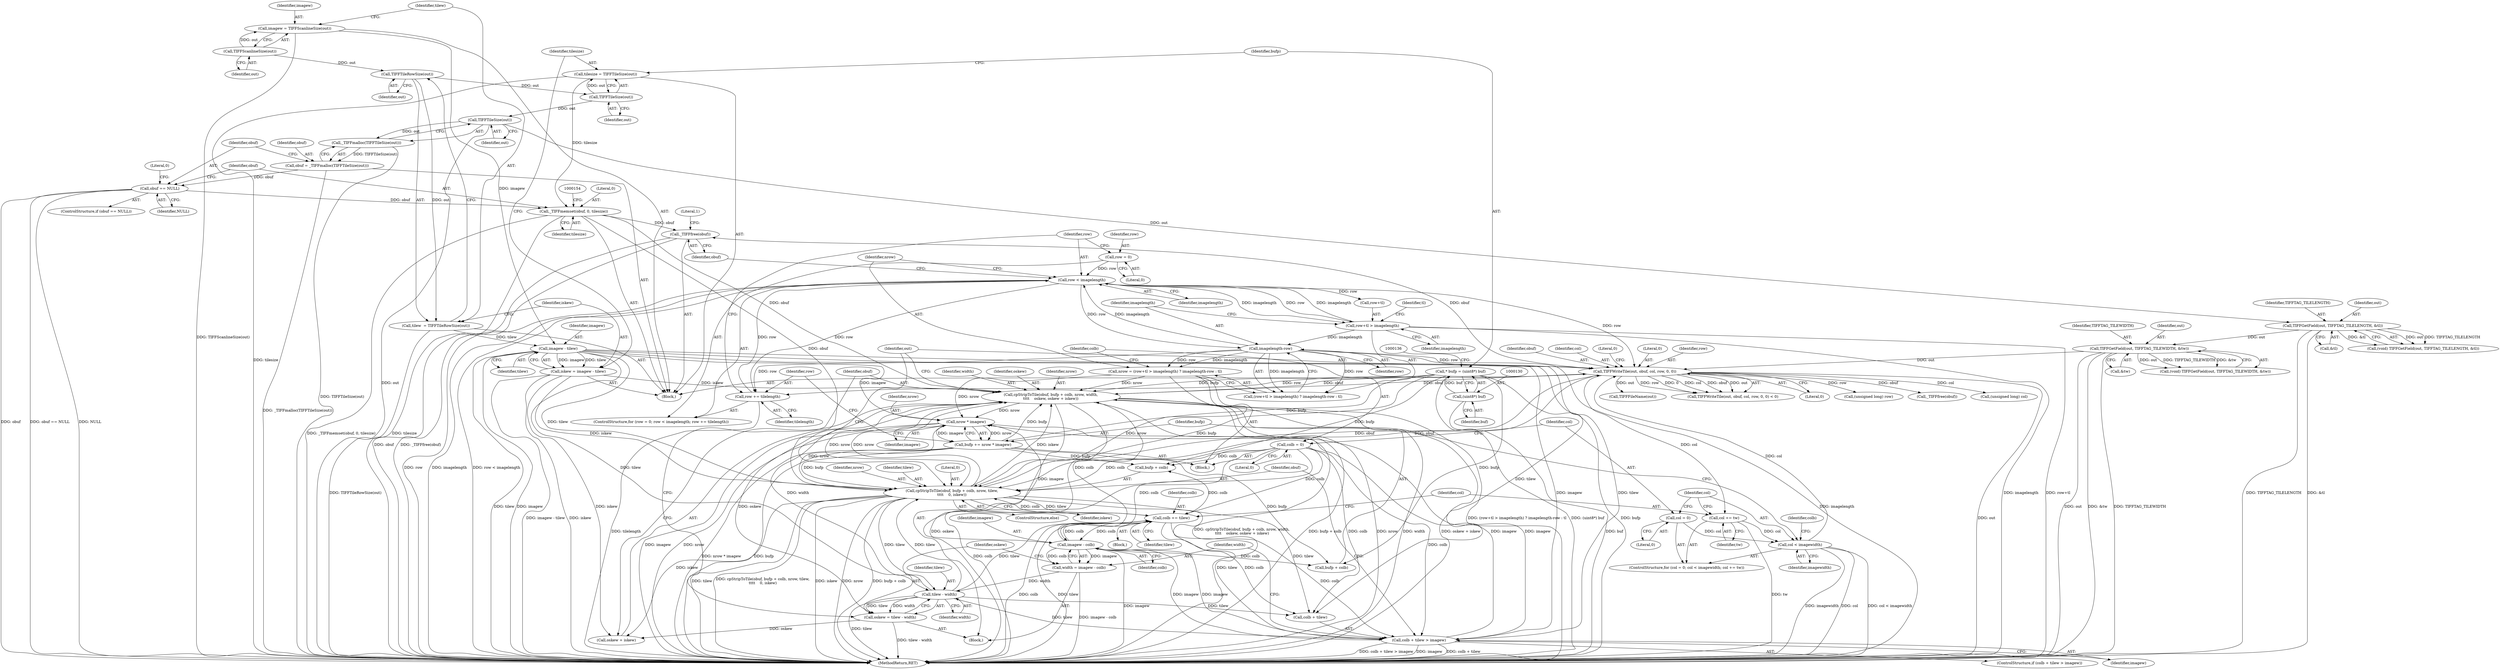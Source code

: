 digraph "1_libtiff_5ad9d8016fbb60109302d558f7edb2cb2a3bb8e3_0@API" {
"1000280" [label="(Call,_TIFFfree(obuf))"];
"1000249" [label="(Call,TIFFWriteTile(out, obuf, col, row, 0, 0))"];
"1000162" [label="(Call,TIFFGetField(out, TIFFTAG_TILEWIDTH, &tw))"];
"1000155" [label="(Call,TIFFGetField(out, TIFFTAG_TILELENGTH, &tl))"];
"1000141" [label="(Call,TIFFTileSize(out))"];
"1000123" [label="(Call,TIFFTileSize(out))"];
"1000112" [label="(Call,TIFFTileRowSize(out))"];
"1000107" [label="(Call,TIFFScanlineSize(out))"];
"1000226" [label="(Call,cpStripToTile(obuf, bufp + colb, nrow, width,\n\t\t\t\t    oskew, oskew + iskew))"];
"1000149" [label="(Call,_TIFFmemset(obuf, 0, tilesize))"];
"1000144" [label="(Call,obuf == NULL)"];
"1000138" [label="(Call,obuf = _TIFFmalloc(TIFFTileSize(out)))"];
"1000140" [label="(Call,_TIFFmalloc(TIFFTileSize(out)))"];
"1000121" [label="(Call,tilesize = TIFFTileSize(out))"];
"1000275" [label="(Call,bufp += nrow * imagew)"];
"1000277" [label="(Call,nrow * imagew)"];
"1000179" [label="(Call,nrow = (row+tl > imagelength) ? imagelength-row : tl)"];
"1000187" [label="(Call,imagelength-row)"];
"1000182" [label="(Call,row+tl > imagelength)"];
"1000171" [label="(Call,row < imagelength)"];
"1000168" [label="(Call,row = 0)"];
"1000174" [label="(Call,row += tilelength)"];
"1000238" [label="(Call,cpStripToTile(obuf, bufp + colb, nrow, tilew,\n\t\t\t\t    0, iskew))"];
"1000127" [label="(Call,* bufp = (uint8*) buf)"];
"1000129" [label="(Call,(uint8*) buf)"];
"1000272" [label="(Call,colb += tilew)"];
"1000223" [label="(Call,tilew - width)"];
"1000117" [label="(Call,imagew - tilew)"];
"1000105" [label="(Call,imagew = TIFFScanlineSize(out))"];
"1000110" [label="(Call,tilew  = TIFFTileRowSize(out))"];
"1000215" [label="(Call,width = imagew - colb)"];
"1000217" [label="(Call,imagew - colb)"];
"1000208" [label="(Call,colb + tilew > imagew)"];
"1000192" [label="(Call,colb = 0)"];
"1000115" [label="(Call,iskew = imagew - tilew)"];
"1000221" [label="(Call,oskew = tilew - width)"];
"1000200" [label="(Call,col < imagewidth)"];
"1000203" [label="(Call,col += tw)"];
"1000197" [label="(Call,col = 0)"];
"1000232" [label="(Identifier,width)"];
"1000217" [label="(Call,imagew - colb)"];
"1000139" [label="(Identifier,obuf)"];
"1000177" [label="(Block,)"];
"1000115" [label="(Call,iskew = imagew - tilew)"];
"1000181" [label="(Call,(row+tl > imagelength) ? imagelength-row : tl)"];
"1000127" [label="(Call,* bufp = (uint8*) buf)"];
"1000272" [label="(Call,colb += tilew)"];
"1000113" [label="(Identifier,out)"];
"1000201" [label="(Identifier,col)"];
"1000149" [label="(Call,_TIFFmemset(obuf, 0, tilesize))"];
"1000268" [label="(Call,_TIFFfree(obuf))"];
"1000206" [label="(Block,)"];
"1000234" [label="(Call,oskew + iskew)"];
"1000209" [label="(Call,colb + tilew)"];
"1000182" [label="(Call,row+tl > imagelength)"];
"1000262" [label="(Call,(unsigned long) col)"];
"1000157" [label="(Identifier,TIFFTAG_TILELENGTH)"];
"1000259" [label="(Call,TIFFFileName(out))"];
"1000131" [label="(Identifier,buf)"];
"1000253" [label="(Identifier,row)"];
"1000248" [label="(Call,TIFFWriteTile(out, obuf, col, row, 0, 0) < 0)"];
"1000221" [label="(Call,oskew = tilew - width)"];
"1000277" [label="(Call,nrow * imagew)"];
"1000219" [label="(Identifier,colb)"];
"1000158" [label="(Call,&tl)"];
"1000199" [label="(Literal,0)"];
"1000239" [label="(Identifier,obuf)"];
"1000183" [label="(Call,row+tl)"];
"1000204" [label="(Identifier,col)"];
"1000238" [label="(Call,cpStripToTile(obuf, bufp + colb, nrow, tilew,\n\t\t\t\t    0, iskew))"];
"1000144" [label="(Call,obuf == NULL)"];
"1000146" [label="(Identifier,NULL)"];
"1000226" [label="(Call,cpStripToTile(obuf, bufp + colb, nrow, width,\n\t\t\t\t    oskew, oskew + iskew))"];
"1000110" [label="(Call,tilew  = TIFFTileRowSize(out))"];
"1000245" [label="(Literal,0)"];
"1000243" [label="(Identifier,nrow)"];
"1000203" [label="(Call,col += tw)"];
"1000233" [label="(Identifier,oskew)"];
"1000196" [label="(ControlStructure,for (col = 0; col < imagewidth; col += tw))"];
"1000255" [label="(Literal,0)"];
"1000187" [label="(Call,imagelength-row)"];
"1000119" [label="(Identifier,tilew)"];
"1000265" [label="(Call,(unsigned long) row)"];
"1000228" [label="(Call,bufp + colb)"];
"1000225" [label="(Identifier,width)"];
"1000190" [label="(Identifier,tl)"];
"1000251" [label="(Identifier,obuf)"];
"1000160" [label="(Call,(void) TIFFGetField(out, TIFFTAG_TILEWIDTH, &tw))"];
"1000129" [label="(Call,(uint8*) buf)"];
"1000174" [label="(Call,row += tilelength)"];
"1000153" [label="(Call,(void) TIFFGetField(out, TIFFTAG_TILELENGTH, &tl))"];
"1000167" [label="(ControlStructure,for (row = 0; row < imagelength; row += tilelength))"];
"1000223" [label="(Call,tilew - width)"];
"1000240" [label="(Call,bufp + colb)"];
"1000170" [label="(Literal,0)"];
"1000168" [label="(Call,row = 0)"];
"1000215" [label="(Call,width = imagew - colb)"];
"1000107" [label="(Call,TIFFScanlineSize(out))"];
"1000188" [label="(Identifier,imagelength)"];
"1000180" [label="(Identifier,nrow)"];
"1000106" [label="(Identifier,imagew)"];
"1000208" [label="(Call,colb + tilew > imagew)"];
"1000275" [label="(Call,bufp += nrow * imagew)"];
"1000252" [label="(Identifier,col)"];
"1000218" [label="(Identifier,imagew)"];
"1000112" [label="(Call,TIFFTileRowSize(out))"];
"1000193" [label="(Identifier,colb)"];
"1000279" [label="(Identifier,imagew)"];
"1000155" [label="(Call,TIFFGetField(out, TIFFTAG_TILELENGTH, &tl))"];
"1000213" [label="(Block,)"];
"1000118" [label="(Identifier,imagew)"];
"1000111" [label="(Identifier,tilew)"];
"1000145" [label="(Identifier,obuf)"];
"1000123" [label="(Call,TIFFTileSize(out))"];
"1000283" [label="(Literal,1)"];
"1000281" [label="(Identifier,obuf)"];
"1000200" [label="(Call,col < imagewidth)"];
"1000162" [label="(Call,TIFFGetField(out, TIFFTAG_TILEWIDTH, &tw))"];
"1000210" [label="(Identifier,colb)"];
"1000276" [label="(Identifier,bufp)"];
"1000117" [label="(Call,imagew - tilew)"];
"1000212" [label="(Identifier,imagew)"];
"1000152" [label="(Identifier,tilesize)"];
"1000273" [label="(Identifier,colb)"];
"1000164" [label="(Identifier,TIFFTAG_TILEWIDTH)"];
"1000205" [label="(Identifier,tw)"];
"1000140" [label="(Call,_TIFFmalloc(TIFFTileSize(out)))"];
"1000192" [label="(Call,colb = 0)"];
"1000124" [label="(Identifier,out)"];
"1000179" [label="(Call,nrow = (row+tl > imagelength) ? imagelength-row : tl)"];
"1000169" [label="(Identifier,row)"];
"1000222" [label="(Identifier,oskew)"];
"1000194" [label="(Literal,0)"];
"1000216" [label="(Identifier,width)"];
"1000207" [label="(ControlStructure,if (colb + tilew > imagew))"];
"1000128" [label="(Identifier,bufp)"];
"1000103" [label="(Block,)"];
"1000278" [label="(Identifier,nrow)"];
"1000175" [label="(Identifier,row)"];
"1000250" [label="(Identifier,out)"];
"1000280" [label="(Call,_TIFFfree(obuf))"];
"1000227" [label="(Identifier,obuf)"];
"1000224" [label="(Identifier,tilew)"];
"1000186" [label="(Identifier,imagelength)"];
"1000138" [label="(Call,obuf = _TIFFmalloc(TIFFTileSize(out)))"];
"1000116" [label="(Identifier,iskew)"];
"1000256" [label="(Literal,0)"];
"1000171" [label="(Call,row < imagelength)"];
"1000156" [label="(Identifier,out)"];
"1000237" [label="(ControlStructure,else)"];
"1000121" [label="(Call,tilesize = TIFFTileSize(out))"];
"1000202" [label="(Identifier,imagewidth)"];
"1000173" [label="(Identifier,imagelength)"];
"1000172" [label="(Identifier,row)"];
"1000246" [label="(Identifier,iskew)"];
"1000198" [label="(Identifier,col)"];
"1000122" [label="(Identifier,tilesize)"];
"1000141" [label="(Call,TIFFTileSize(out))"];
"1000163" [label="(Identifier,out)"];
"1000244" [label="(Identifier,tilew)"];
"1000148" [label="(Literal,0)"];
"1000176" [label="(Identifier,tilelength)"];
"1000197" [label="(Call,col = 0)"];
"1000105" [label="(Call,imagew = TIFFScanlineSize(out))"];
"1000284" [label="(MethodReturn,RET)"];
"1000231" [label="(Identifier,nrow)"];
"1000189" [label="(Identifier,row)"];
"1000151" [label="(Literal,0)"];
"1000142" [label="(Identifier,out)"];
"1000249" [label="(Call,TIFFWriteTile(out, obuf, col, row, 0, 0))"];
"1000143" [label="(ControlStructure,if (obuf == NULL))"];
"1000165" [label="(Call,&tw)"];
"1000108" [label="(Identifier,out)"];
"1000150" [label="(Identifier,obuf)"];
"1000254" [label="(Literal,0)"];
"1000274" [label="(Identifier,tilew)"];
"1000280" -> "1000103"  [label="AST: "];
"1000280" -> "1000281"  [label="CFG: "];
"1000281" -> "1000280"  [label="AST: "];
"1000283" -> "1000280"  [label="CFG: "];
"1000280" -> "1000284"  [label="DDG: _TIFFfree(obuf)"];
"1000280" -> "1000284"  [label="DDG: obuf"];
"1000249" -> "1000280"  [label="DDG: obuf"];
"1000149" -> "1000280"  [label="DDG: obuf"];
"1000249" -> "1000248"  [label="AST: "];
"1000249" -> "1000255"  [label="CFG: "];
"1000250" -> "1000249"  [label="AST: "];
"1000251" -> "1000249"  [label="AST: "];
"1000252" -> "1000249"  [label="AST: "];
"1000253" -> "1000249"  [label="AST: "];
"1000254" -> "1000249"  [label="AST: "];
"1000255" -> "1000249"  [label="AST: "];
"1000256" -> "1000249"  [label="CFG: "];
"1000249" -> "1000284"  [label="DDG: out"];
"1000249" -> "1000174"  [label="DDG: row"];
"1000249" -> "1000203"  [label="DDG: col"];
"1000249" -> "1000226"  [label="DDG: obuf"];
"1000249" -> "1000238"  [label="DDG: obuf"];
"1000249" -> "1000248"  [label="DDG: row"];
"1000249" -> "1000248"  [label="DDG: 0"];
"1000249" -> "1000248"  [label="DDG: col"];
"1000249" -> "1000248"  [label="DDG: obuf"];
"1000249" -> "1000248"  [label="DDG: out"];
"1000162" -> "1000249"  [label="DDG: out"];
"1000226" -> "1000249"  [label="DDG: obuf"];
"1000238" -> "1000249"  [label="DDG: obuf"];
"1000200" -> "1000249"  [label="DDG: col"];
"1000187" -> "1000249"  [label="DDG: row"];
"1000171" -> "1000249"  [label="DDG: row"];
"1000249" -> "1000259"  [label="DDG: out"];
"1000249" -> "1000262"  [label="DDG: col"];
"1000249" -> "1000265"  [label="DDG: row"];
"1000249" -> "1000268"  [label="DDG: obuf"];
"1000162" -> "1000160"  [label="AST: "];
"1000162" -> "1000165"  [label="CFG: "];
"1000163" -> "1000162"  [label="AST: "];
"1000164" -> "1000162"  [label="AST: "];
"1000165" -> "1000162"  [label="AST: "];
"1000160" -> "1000162"  [label="CFG: "];
"1000162" -> "1000284"  [label="DDG: TIFFTAG_TILEWIDTH"];
"1000162" -> "1000284"  [label="DDG: out"];
"1000162" -> "1000284"  [label="DDG: &tw"];
"1000162" -> "1000160"  [label="DDG: out"];
"1000162" -> "1000160"  [label="DDG: TIFFTAG_TILEWIDTH"];
"1000162" -> "1000160"  [label="DDG: &tw"];
"1000155" -> "1000162"  [label="DDG: out"];
"1000155" -> "1000153"  [label="AST: "];
"1000155" -> "1000158"  [label="CFG: "];
"1000156" -> "1000155"  [label="AST: "];
"1000157" -> "1000155"  [label="AST: "];
"1000158" -> "1000155"  [label="AST: "];
"1000153" -> "1000155"  [label="CFG: "];
"1000155" -> "1000284"  [label="DDG: TIFFTAG_TILELENGTH"];
"1000155" -> "1000284"  [label="DDG: &tl"];
"1000155" -> "1000153"  [label="DDG: out"];
"1000155" -> "1000153"  [label="DDG: TIFFTAG_TILELENGTH"];
"1000155" -> "1000153"  [label="DDG: &tl"];
"1000141" -> "1000155"  [label="DDG: out"];
"1000141" -> "1000140"  [label="AST: "];
"1000141" -> "1000142"  [label="CFG: "];
"1000142" -> "1000141"  [label="AST: "];
"1000140" -> "1000141"  [label="CFG: "];
"1000141" -> "1000284"  [label="DDG: out"];
"1000141" -> "1000140"  [label="DDG: out"];
"1000123" -> "1000141"  [label="DDG: out"];
"1000123" -> "1000121"  [label="AST: "];
"1000123" -> "1000124"  [label="CFG: "];
"1000124" -> "1000123"  [label="AST: "];
"1000121" -> "1000123"  [label="CFG: "];
"1000123" -> "1000121"  [label="DDG: out"];
"1000112" -> "1000123"  [label="DDG: out"];
"1000112" -> "1000110"  [label="AST: "];
"1000112" -> "1000113"  [label="CFG: "];
"1000113" -> "1000112"  [label="AST: "];
"1000110" -> "1000112"  [label="CFG: "];
"1000112" -> "1000110"  [label="DDG: out"];
"1000107" -> "1000112"  [label="DDG: out"];
"1000107" -> "1000105"  [label="AST: "];
"1000107" -> "1000108"  [label="CFG: "];
"1000108" -> "1000107"  [label="AST: "];
"1000105" -> "1000107"  [label="CFG: "];
"1000107" -> "1000105"  [label="DDG: out"];
"1000226" -> "1000213"  [label="AST: "];
"1000226" -> "1000234"  [label="CFG: "];
"1000227" -> "1000226"  [label="AST: "];
"1000228" -> "1000226"  [label="AST: "];
"1000231" -> "1000226"  [label="AST: "];
"1000232" -> "1000226"  [label="AST: "];
"1000233" -> "1000226"  [label="AST: "];
"1000234" -> "1000226"  [label="AST: "];
"1000250" -> "1000226"  [label="CFG: "];
"1000226" -> "1000284"  [label="DDG: oskew"];
"1000226" -> "1000284"  [label="DDG: cpStripToTile(obuf, bufp + colb, nrow, width,\n\t\t\t\t    oskew, oskew + iskew)"];
"1000226" -> "1000284"  [label="DDG: bufp + colb"];
"1000226" -> "1000284"  [label="DDG: nrow"];
"1000226" -> "1000284"  [label="DDG: width"];
"1000226" -> "1000284"  [label="DDG: oskew + iskew"];
"1000149" -> "1000226"  [label="DDG: obuf"];
"1000275" -> "1000226"  [label="DDG: bufp"];
"1000127" -> "1000226"  [label="DDG: bufp"];
"1000217" -> "1000226"  [label="DDG: colb"];
"1000179" -> "1000226"  [label="DDG: nrow"];
"1000238" -> "1000226"  [label="DDG: nrow"];
"1000238" -> "1000226"  [label="DDG: iskew"];
"1000223" -> "1000226"  [label="DDG: width"];
"1000221" -> "1000226"  [label="DDG: oskew"];
"1000115" -> "1000226"  [label="DDG: iskew"];
"1000226" -> "1000238"  [label="DDG: nrow"];
"1000226" -> "1000277"  [label="DDG: nrow"];
"1000149" -> "1000103"  [label="AST: "];
"1000149" -> "1000152"  [label="CFG: "];
"1000150" -> "1000149"  [label="AST: "];
"1000151" -> "1000149"  [label="AST: "];
"1000152" -> "1000149"  [label="AST: "];
"1000154" -> "1000149"  [label="CFG: "];
"1000149" -> "1000284"  [label="DDG: tilesize"];
"1000149" -> "1000284"  [label="DDG: _TIFFmemset(obuf, 0, tilesize)"];
"1000144" -> "1000149"  [label="DDG: obuf"];
"1000121" -> "1000149"  [label="DDG: tilesize"];
"1000149" -> "1000238"  [label="DDG: obuf"];
"1000144" -> "1000143"  [label="AST: "];
"1000144" -> "1000146"  [label="CFG: "];
"1000145" -> "1000144"  [label="AST: "];
"1000146" -> "1000144"  [label="AST: "];
"1000148" -> "1000144"  [label="CFG: "];
"1000150" -> "1000144"  [label="CFG: "];
"1000144" -> "1000284"  [label="DDG: obuf == NULL"];
"1000144" -> "1000284"  [label="DDG: obuf"];
"1000144" -> "1000284"  [label="DDG: NULL"];
"1000138" -> "1000144"  [label="DDG: obuf"];
"1000138" -> "1000103"  [label="AST: "];
"1000138" -> "1000140"  [label="CFG: "];
"1000139" -> "1000138"  [label="AST: "];
"1000140" -> "1000138"  [label="AST: "];
"1000145" -> "1000138"  [label="CFG: "];
"1000138" -> "1000284"  [label="DDG: _TIFFmalloc(TIFFTileSize(out))"];
"1000140" -> "1000138"  [label="DDG: TIFFTileSize(out)"];
"1000140" -> "1000284"  [label="DDG: TIFFTileSize(out)"];
"1000121" -> "1000103"  [label="AST: "];
"1000122" -> "1000121"  [label="AST: "];
"1000128" -> "1000121"  [label="CFG: "];
"1000121" -> "1000284"  [label="DDG: tilesize"];
"1000275" -> "1000177"  [label="AST: "];
"1000275" -> "1000277"  [label="CFG: "];
"1000276" -> "1000275"  [label="AST: "];
"1000277" -> "1000275"  [label="AST: "];
"1000175" -> "1000275"  [label="CFG: "];
"1000275" -> "1000284"  [label="DDG: bufp"];
"1000275" -> "1000284"  [label="DDG: nrow * imagew"];
"1000275" -> "1000228"  [label="DDG: bufp"];
"1000275" -> "1000238"  [label="DDG: bufp"];
"1000275" -> "1000240"  [label="DDG: bufp"];
"1000277" -> "1000275"  [label="DDG: nrow"];
"1000277" -> "1000275"  [label="DDG: imagew"];
"1000127" -> "1000275"  [label="DDG: bufp"];
"1000277" -> "1000279"  [label="CFG: "];
"1000278" -> "1000277"  [label="AST: "];
"1000279" -> "1000277"  [label="AST: "];
"1000277" -> "1000284"  [label="DDG: nrow"];
"1000277" -> "1000284"  [label="DDG: imagew"];
"1000277" -> "1000208"  [label="DDG: imagew"];
"1000179" -> "1000277"  [label="DDG: nrow"];
"1000238" -> "1000277"  [label="DDG: nrow"];
"1000217" -> "1000277"  [label="DDG: imagew"];
"1000117" -> "1000277"  [label="DDG: imagew"];
"1000208" -> "1000277"  [label="DDG: imagew"];
"1000179" -> "1000177"  [label="AST: "];
"1000179" -> "1000181"  [label="CFG: "];
"1000180" -> "1000179"  [label="AST: "];
"1000181" -> "1000179"  [label="AST: "];
"1000193" -> "1000179"  [label="CFG: "];
"1000179" -> "1000284"  [label="DDG: (row+tl > imagelength) ? imagelength-row : tl"];
"1000187" -> "1000179"  [label="DDG: imagelength"];
"1000187" -> "1000179"  [label="DDG: row"];
"1000179" -> "1000238"  [label="DDG: nrow"];
"1000187" -> "1000181"  [label="AST: "];
"1000187" -> "1000189"  [label="CFG: "];
"1000188" -> "1000187"  [label="AST: "];
"1000189" -> "1000187"  [label="AST: "];
"1000181" -> "1000187"  [label="CFG: "];
"1000187" -> "1000284"  [label="DDG: imagelength"];
"1000187" -> "1000171"  [label="DDG: imagelength"];
"1000187" -> "1000174"  [label="DDG: row"];
"1000187" -> "1000181"  [label="DDG: imagelength"];
"1000187" -> "1000181"  [label="DDG: row"];
"1000182" -> "1000187"  [label="DDG: imagelength"];
"1000171" -> "1000187"  [label="DDG: row"];
"1000182" -> "1000181"  [label="AST: "];
"1000182" -> "1000186"  [label="CFG: "];
"1000183" -> "1000182"  [label="AST: "];
"1000186" -> "1000182"  [label="AST: "];
"1000188" -> "1000182"  [label="CFG: "];
"1000190" -> "1000182"  [label="CFG: "];
"1000182" -> "1000284"  [label="DDG: imagelength"];
"1000182" -> "1000284"  [label="DDG: row+tl"];
"1000182" -> "1000171"  [label="DDG: imagelength"];
"1000171" -> "1000182"  [label="DDG: row"];
"1000171" -> "1000182"  [label="DDG: imagelength"];
"1000171" -> "1000167"  [label="AST: "];
"1000171" -> "1000173"  [label="CFG: "];
"1000172" -> "1000171"  [label="AST: "];
"1000173" -> "1000171"  [label="AST: "];
"1000180" -> "1000171"  [label="CFG: "];
"1000281" -> "1000171"  [label="CFG: "];
"1000171" -> "1000284"  [label="DDG: row"];
"1000171" -> "1000284"  [label="DDG: imagelength"];
"1000171" -> "1000284"  [label="DDG: row < imagelength"];
"1000168" -> "1000171"  [label="DDG: row"];
"1000174" -> "1000171"  [label="DDG: row"];
"1000171" -> "1000174"  [label="DDG: row"];
"1000171" -> "1000183"  [label="DDG: row"];
"1000168" -> "1000167"  [label="AST: "];
"1000168" -> "1000170"  [label="CFG: "];
"1000169" -> "1000168"  [label="AST: "];
"1000170" -> "1000168"  [label="AST: "];
"1000172" -> "1000168"  [label="CFG: "];
"1000174" -> "1000167"  [label="AST: "];
"1000174" -> "1000176"  [label="CFG: "];
"1000175" -> "1000174"  [label="AST: "];
"1000176" -> "1000174"  [label="AST: "];
"1000172" -> "1000174"  [label="CFG: "];
"1000174" -> "1000284"  [label="DDG: tilelength"];
"1000238" -> "1000237"  [label="AST: "];
"1000238" -> "1000246"  [label="CFG: "];
"1000239" -> "1000238"  [label="AST: "];
"1000240" -> "1000238"  [label="AST: "];
"1000243" -> "1000238"  [label="AST: "];
"1000244" -> "1000238"  [label="AST: "];
"1000245" -> "1000238"  [label="AST: "];
"1000246" -> "1000238"  [label="AST: "];
"1000250" -> "1000238"  [label="CFG: "];
"1000238" -> "1000284"  [label="DDG: bufp + colb"];
"1000238" -> "1000284"  [label="DDG: cpStripToTile(obuf, bufp + colb, nrow, tilew,\n\t\t\t\t    0, iskew)"];
"1000238" -> "1000284"  [label="DDG: tilew"];
"1000238" -> "1000284"  [label="DDG: iskew"];
"1000238" -> "1000284"  [label="DDG: nrow"];
"1000238" -> "1000208"  [label="DDG: tilew"];
"1000238" -> "1000209"  [label="DDG: tilew"];
"1000238" -> "1000223"  [label="DDG: tilew"];
"1000238" -> "1000234"  [label="DDG: iskew"];
"1000127" -> "1000238"  [label="DDG: bufp"];
"1000272" -> "1000238"  [label="DDG: colb"];
"1000192" -> "1000238"  [label="DDG: colb"];
"1000117" -> "1000238"  [label="DDG: tilew"];
"1000223" -> "1000238"  [label="DDG: tilew"];
"1000115" -> "1000238"  [label="DDG: iskew"];
"1000238" -> "1000272"  [label="DDG: tilew"];
"1000127" -> "1000103"  [label="AST: "];
"1000127" -> "1000129"  [label="CFG: "];
"1000128" -> "1000127"  [label="AST: "];
"1000129" -> "1000127"  [label="AST: "];
"1000136" -> "1000127"  [label="CFG: "];
"1000127" -> "1000284"  [label="DDG: (uint8*) buf"];
"1000127" -> "1000284"  [label="DDG: bufp"];
"1000129" -> "1000127"  [label="DDG: buf"];
"1000127" -> "1000228"  [label="DDG: bufp"];
"1000127" -> "1000240"  [label="DDG: bufp"];
"1000129" -> "1000131"  [label="CFG: "];
"1000130" -> "1000129"  [label="AST: "];
"1000131" -> "1000129"  [label="AST: "];
"1000129" -> "1000284"  [label="DDG: buf"];
"1000272" -> "1000206"  [label="AST: "];
"1000272" -> "1000274"  [label="CFG: "];
"1000273" -> "1000272"  [label="AST: "];
"1000274" -> "1000272"  [label="AST: "];
"1000204" -> "1000272"  [label="CFG: "];
"1000272" -> "1000284"  [label="DDG: tilew"];
"1000272" -> "1000284"  [label="DDG: colb"];
"1000272" -> "1000208"  [label="DDG: colb"];
"1000272" -> "1000209"  [label="DDG: colb"];
"1000272" -> "1000217"  [label="DDG: colb"];
"1000272" -> "1000240"  [label="DDG: colb"];
"1000223" -> "1000272"  [label="DDG: tilew"];
"1000217" -> "1000272"  [label="DDG: colb"];
"1000192" -> "1000272"  [label="DDG: colb"];
"1000223" -> "1000221"  [label="AST: "];
"1000223" -> "1000225"  [label="CFG: "];
"1000224" -> "1000223"  [label="AST: "];
"1000225" -> "1000223"  [label="AST: "];
"1000221" -> "1000223"  [label="CFG: "];
"1000223" -> "1000284"  [label="DDG: tilew"];
"1000223" -> "1000208"  [label="DDG: tilew"];
"1000223" -> "1000209"  [label="DDG: tilew"];
"1000223" -> "1000221"  [label="DDG: tilew"];
"1000223" -> "1000221"  [label="DDG: width"];
"1000117" -> "1000223"  [label="DDG: tilew"];
"1000215" -> "1000223"  [label="DDG: width"];
"1000117" -> "1000115"  [label="AST: "];
"1000117" -> "1000119"  [label="CFG: "];
"1000118" -> "1000117"  [label="AST: "];
"1000119" -> "1000117"  [label="AST: "];
"1000115" -> "1000117"  [label="CFG: "];
"1000117" -> "1000284"  [label="DDG: imagew"];
"1000117" -> "1000284"  [label="DDG: tilew"];
"1000117" -> "1000115"  [label="DDG: imagew"];
"1000117" -> "1000115"  [label="DDG: tilew"];
"1000105" -> "1000117"  [label="DDG: imagew"];
"1000110" -> "1000117"  [label="DDG: tilew"];
"1000117" -> "1000208"  [label="DDG: tilew"];
"1000117" -> "1000208"  [label="DDG: imagew"];
"1000117" -> "1000209"  [label="DDG: tilew"];
"1000105" -> "1000103"  [label="AST: "];
"1000106" -> "1000105"  [label="AST: "];
"1000111" -> "1000105"  [label="CFG: "];
"1000105" -> "1000284"  [label="DDG: TIFFScanlineSize(out)"];
"1000110" -> "1000103"  [label="AST: "];
"1000111" -> "1000110"  [label="AST: "];
"1000116" -> "1000110"  [label="CFG: "];
"1000110" -> "1000284"  [label="DDG: TIFFTileRowSize(out)"];
"1000215" -> "1000213"  [label="AST: "];
"1000215" -> "1000217"  [label="CFG: "];
"1000216" -> "1000215"  [label="AST: "];
"1000217" -> "1000215"  [label="AST: "];
"1000222" -> "1000215"  [label="CFG: "];
"1000215" -> "1000284"  [label="DDG: imagew - colb"];
"1000217" -> "1000215"  [label="DDG: imagew"];
"1000217" -> "1000215"  [label="DDG: colb"];
"1000217" -> "1000219"  [label="CFG: "];
"1000218" -> "1000217"  [label="AST: "];
"1000219" -> "1000217"  [label="AST: "];
"1000217" -> "1000284"  [label="DDG: imagew"];
"1000217" -> "1000208"  [label="DDG: imagew"];
"1000208" -> "1000217"  [label="DDG: imagew"];
"1000192" -> "1000217"  [label="DDG: colb"];
"1000217" -> "1000228"  [label="DDG: colb"];
"1000208" -> "1000207"  [label="AST: "];
"1000208" -> "1000212"  [label="CFG: "];
"1000209" -> "1000208"  [label="AST: "];
"1000212" -> "1000208"  [label="AST: "];
"1000216" -> "1000208"  [label="CFG: "];
"1000239" -> "1000208"  [label="CFG: "];
"1000208" -> "1000284"  [label="DDG: colb + tilew"];
"1000208" -> "1000284"  [label="DDG: colb + tilew > imagew"];
"1000208" -> "1000284"  [label="DDG: imagew"];
"1000192" -> "1000208"  [label="DDG: colb"];
"1000192" -> "1000177"  [label="AST: "];
"1000192" -> "1000194"  [label="CFG: "];
"1000193" -> "1000192"  [label="AST: "];
"1000194" -> "1000192"  [label="AST: "];
"1000198" -> "1000192"  [label="CFG: "];
"1000192" -> "1000284"  [label="DDG: colb"];
"1000192" -> "1000209"  [label="DDG: colb"];
"1000192" -> "1000240"  [label="DDG: colb"];
"1000115" -> "1000103"  [label="AST: "];
"1000116" -> "1000115"  [label="AST: "];
"1000122" -> "1000115"  [label="CFG: "];
"1000115" -> "1000284"  [label="DDG: imagew - tilew"];
"1000115" -> "1000284"  [label="DDG: iskew"];
"1000115" -> "1000234"  [label="DDG: iskew"];
"1000221" -> "1000213"  [label="AST: "];
"1000222" -> "1000221"  [label="AST: "];
"1000227" -> "1000221"  [label="CFG: "];
"1000221" -> "1000284"  [label="DDG: tilew - width"];
"1000221" -> "1000234"  [label="DDG: oskew"];
"1000200" -> "1000196"  [label="AST: "];
"1000200" -> "1000202"  [label="CFG: "];
"1000201" -> "1000200"  [label="AST: "];
"1000202" -> "1000200"  [label="AST: "];
"1000210" -> "1000200"  [label="CFG: "];
"1000276" -> "1000200"  [label="CFG: "];
"1000200" -> "1000284"  [label="DDG: col"];
"1000200" -> "1000284"  [label="DDG: col < imagewidth"];
"1000200" -> "1000284"  [label="DDG: imagewidth"];
"1000203" -> "1000200"  [label="DDG: col"];
"1000197" -> "1000200"  [label="DDG: col"];
"1000203" -> "1000196"  [label="AST: "];
"1000203" -> "1000205"  [label="CFG: "];
"1000204" -> "1000203"  [label="AST: "];
"1000205" -> "1000203"  [label="AST: "];
"1000201" -> "1000203"  [label="CFG: "];
"1000203" -> "1000284"  [label="DDG: tw"];
"1000197" -> "1000196"  [label="AST: "];
"1000197" -> "1000199"  [label="CFG: "];
"1000198" -> "1000197"  [label="AST: "];
"1000199" -> "1000197"  [label="AST: "];
"1000201" -> "1000197"  [label="CFG: "];
}
